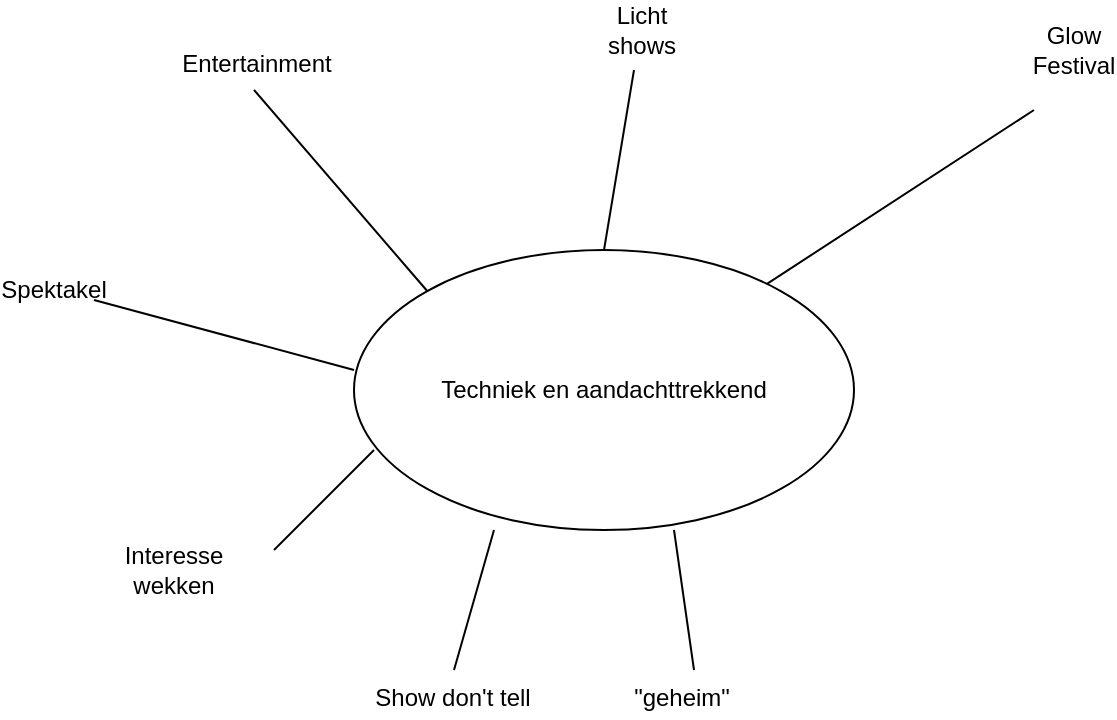 <mxfile version="12.9.14" type="device"><diagram id="DZmoMj6whzqKhIS4mnnL" name="Page-1"><mxGraphModel dx="946" dy="492" grid="1" gridSize="10" guides="1" tooltips="1" connect="1" arrows="1" fold="1" page="1" pageScale="1" pageWidth="827" pageHeight="1169" math="0" shadow="0"><root><mxCell id="0"/><mxCell id="1" parent="0"/><mxCell id="cLxQFU3drEKima00IDmd-1" value="Techniek en aandachttrekkend" style="ellipse;whiteSpace=wrap;html=1;" vertex="1" parent="1"><mxGeometry x="250" y="170" width="250" height="140" as="geometry"/></mxCell><mxCell id="cLxQFU3drEKima00IDmd-2" value="" style="endArrow=none;html=1;" edge="1" parent="1" source="cLxQFU3drEKima00IDmd-1"><mxGeometry width="50" height="50" relative="1" as="geometry"><mxPoint x="460" y="200" as="sourcePoint"/><mxPoint x="590" y="100" as="targetPoint"/></mxGeometry></mxCell><mxCell id="cLxQFU3drEKima00IDmd-3" value="Glow Festival" style="text;html=1;strokeColor=none;fillColor=none;align=center;verticalAlign=middle;whiteSpace=wrap;rounded=0;" vertex="1" parent="1"><mxGeometry x="590" y="60" width="40" height="20" as="geometry"/></mxCell><mxCell id="cLxQFU3drEKima00IDmd-4" value="Licht shows" style="text;html=1;strokeColor=none;fillColor=none;align=center;verticalAlign=middle;whiteSpace=wrap;rounded=0;" vertex="1" parent="1"><mxGeometry x="374" y="50" width="40" height="20" as="geometry"/></mxCell><mxCell id="cLxQFU3drEKima00IDmd-5" value="" style="endArrow=none;html=1;exitX=0.5;exitY=0;exitDx=0;exitDy=0;" edge="1" parent="1" source="cLxQFU3drEKima00IDmd-1"><mxGeometry width="50" height="50" relative="1" as="geometry"><mxPoint x="370" y="160" as="sourcePoint"/><mxPoint x="390" y="80" as="targetPoint"/></mxGeometry></mxCell><mxCell id="cLxQFU3drEKima00IDmd-7" value="" style="endArrow=none;html=1;exitX=0;exitY=0;exitDx=0;exitDy=0;" edge="1" parent="1" source="cLxQFU3drEKima00IDmd-1"><mxGeometry width="50" height="50" relative="1" as="geometry"><mxPoint x="380" y="210" as="sourcePoint"/><mxPoint x="200" y="90" as="targetPoint"/></mxGeometry></mxCell><mxCell id="cLxQFU3drEKima00IDmd-9" value="Entertainment" style="text;html=1;align=center;verticalAlign=middle;resizable=0;points=[];autosize=1;" vertex="1" parent="1"><mxGeometry x="156" y="67" width="90" height="20" as="geometry"/></mxCell><mxCell id="cLxQFU3drEKima00IDmd-10" value="Spektakel" style="text;html=1;strokeColor=none;fillColor=none;align=center;verticalAlign=middle;whiteSpace=wrap;rounded=0;" vertex="1" parent="1"><mxGeometry x="80" y="180" width="40" height="20" as="geometry"/></mxCell><mxCell id="cLxQFU3drEKima00IDmd-11" value="" style="endArrow=none;html=1;exitX=1;exitY=0.75;exitDx=0;exitDy=0;" edge="1" parent="1" source="cLxQFU3drEKima00IDmd-10"><mxGeometry width="50" height="50" relative="1" as="geometry"><mxPoint x="200" y="280" as="sourcePoint"/><mxPoint x="250" y="230" as="targetPoint"/></mxGeometry></mxCell><mxCell id="cLxQFU3drEKima00IDmd-13" value="" style="endArrow=none;html=1;" edge="1" parent="1"><mxGeometry width="50" height="50" relative="1" as="geometry"><mxPoint x="210" y="320" as="sourcePoint"/><mxPoint x="260" y="270" as="targetPoint"/></mxGeometry></mxCell><mxCell id="cLxQFU3drEKima00IDmd-14" value="Interesse wekken" style="text;html=1;strokeColor=none;fillColor=none;align=center;verticalAlign=middle;whiteSpace=wrap;rounded=0;" vertex="1" parent="1"><mxGeometry x="140" y="320" width="40" height="20" as="geometry"/></mxCell><mxCell id="cLxQFU3drEKima00IDmd-17" value="Show don't tell" style="text;html=1;align=center;verticalAlign=middle;resizable=0;points=[];autosize=1;" vertex="1" parent="1"><mxGeometry x="254" y="384" width="90" height="20" as="geometry"/></mxCell><mxCell id="cLxQFU3drEKima00IDmd-18" value="" style="endArrow=none;html=1;" edge="1" parent="1"><mxGeometry width="50" height="50" relative="1" as="geometry"><mxPoint x="300" y="380" as="sourcePoint"/><mxPoint x="320" y="310" as="targetPoint"/></mxGeometry></mxCell><mxCell id="cLxQFU3drEKima00IDmd-19" value="&quot;geheim&quot;" style="text;html=1;strokeColor=none;fillColor=none;align=center;verticalAlign=middle;whiteSpace=wrap;rounded=0;" vertex="1" parent="1"><mxGeometry x="394" y="384" width="40" height="20" as="geometry"/></mxCell><mxCell id="cLxQFU3drEKima00IDmd-20" value="" style="endArrow=none;html=1;" edge="1" parent="1"><mxGeometry width="50" height="50" relative="1" as="geometry"><mxPoint x="420" y="380" as="sourcePoint"/><mxPoint x="410" y="310" as="targetPoint"/></mxGeometry></mxCell><mxCell id="cLxQFU3drEKima00IDmd-21" style="edgeStyle=orthogonalEdgeStyle;rounded=0;orthogonalLoop=1;jettySize=auto;html=1;exitX=0.5;exitY=1;exitDx=0;exitDy=0;" edge="1" parent="1" source="cLxQFU3drEKima00IDmd-10" target="cLxQFU3drEKima00IDmd-10"><mxGeometry relative="1" as="geometry"/></mxCell></root></mxGraphModel></diagram></mxfile>
